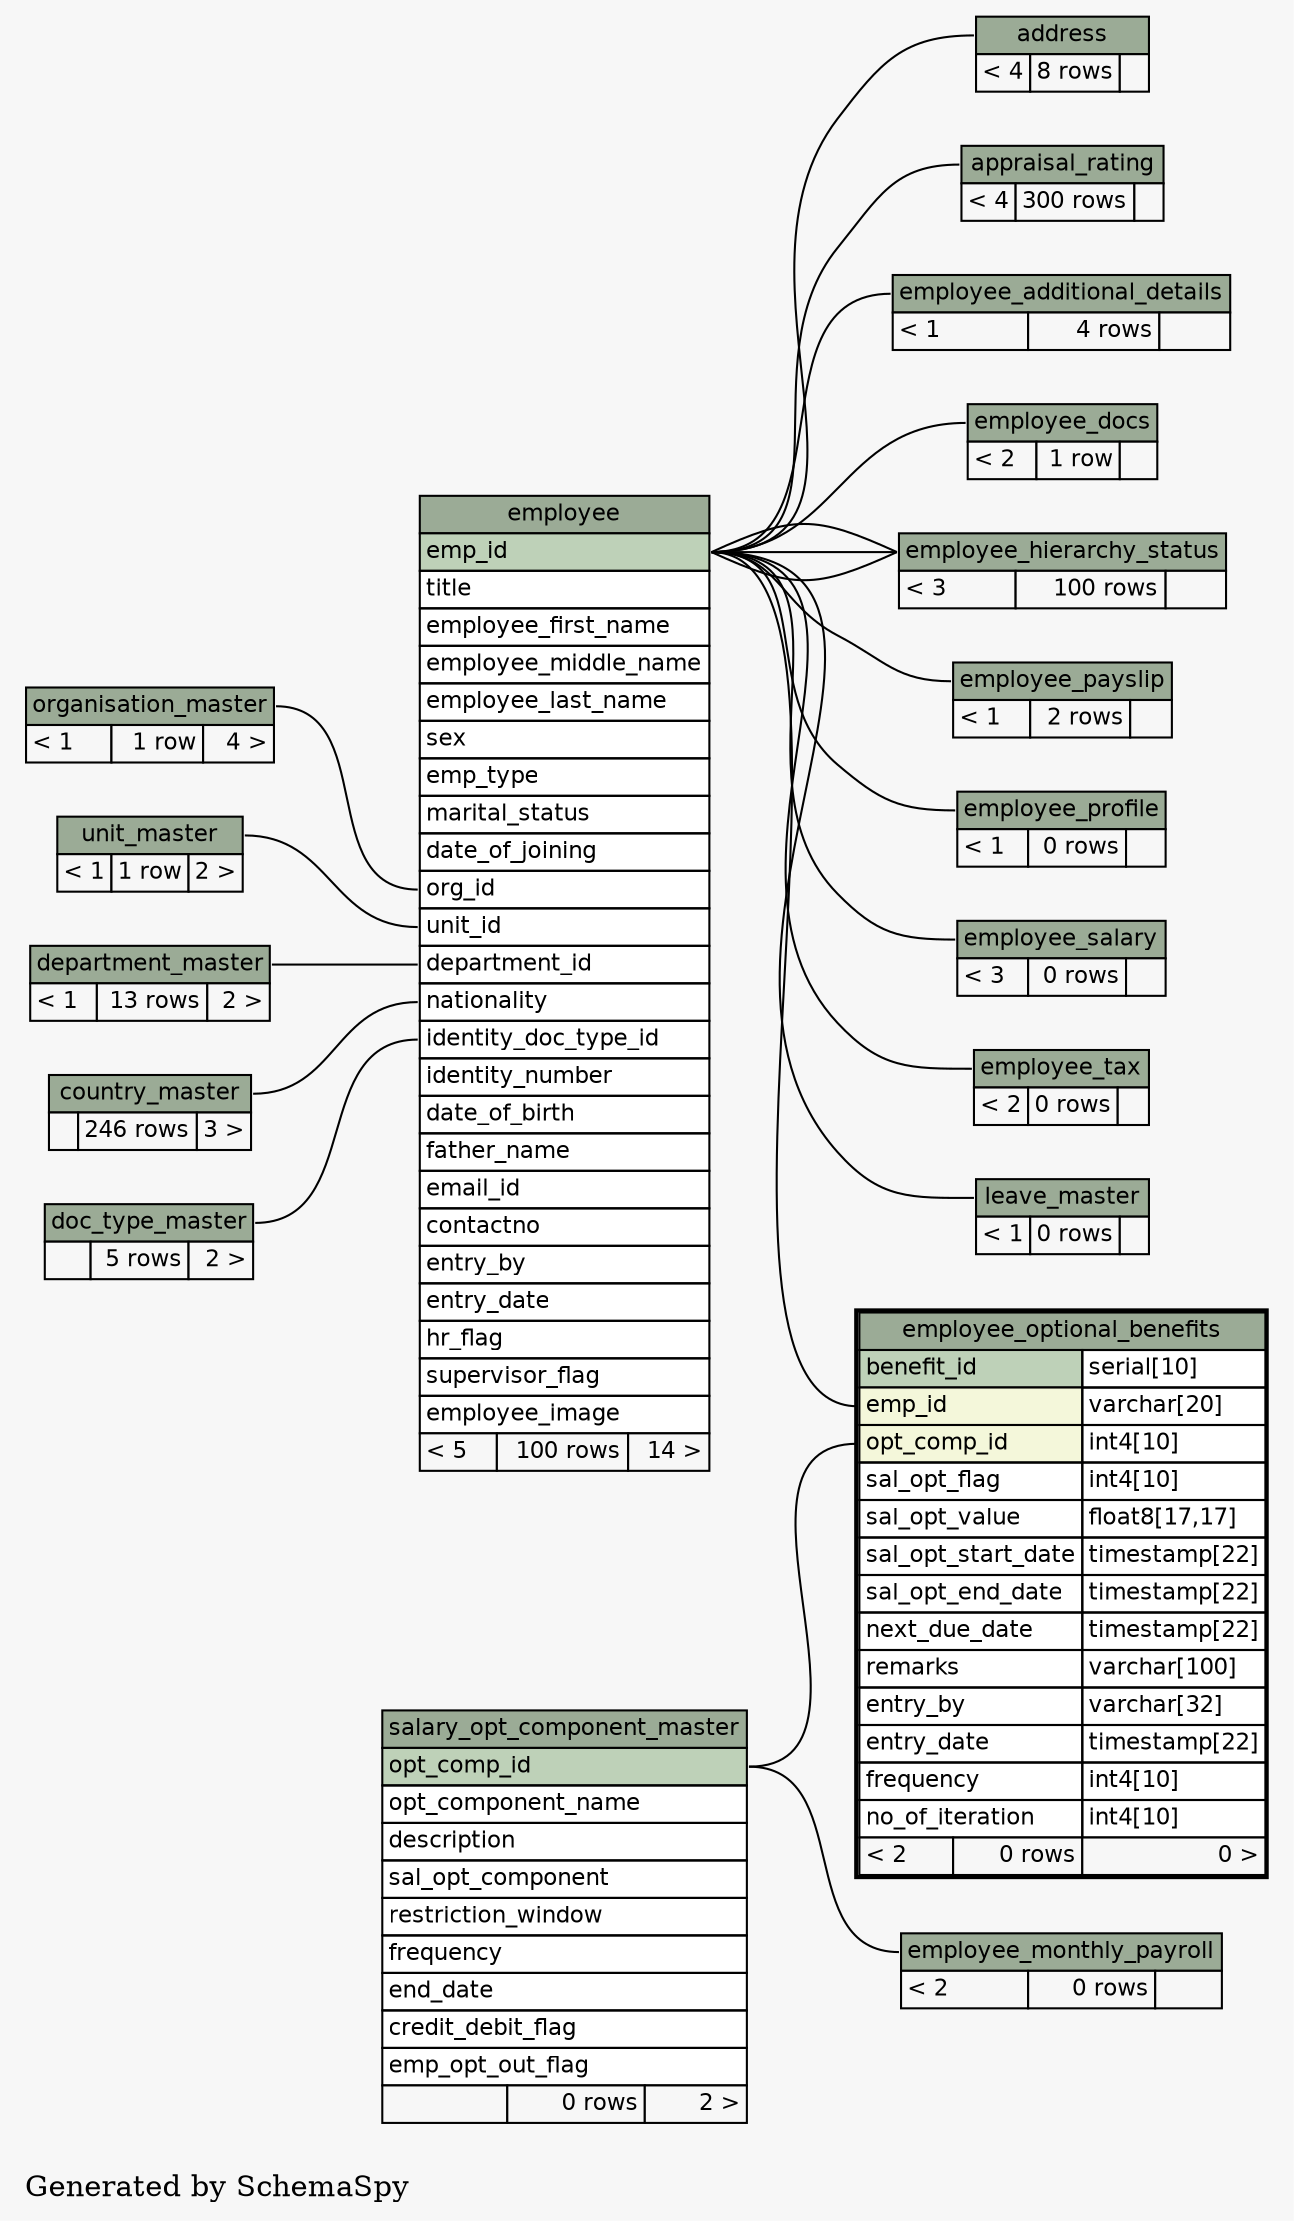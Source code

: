 // dot 2.38.0 on Windows 8.1 6.3
digraph "twoDegreesRelationshipsGraph" {
  graph [
    rankdir="RL"
    bgcolor="#f7f7f7"
    label="\nGenerated by SchemaSpy"
    labeljust="l"
  ];
  node [
    fontname="Helvetica"
    fontsize="11"
    shape="plaintext"
  ];
  edge [
    arrowsize="0.8"
  ];
  "address":"address.heading":w -> "employee":"emp_id":e [arrowtail=crowtee arrowhead=none];
  "appraisal_rating":"appraisal_rating.heading":w -> "employee":"emp_id":e [arrowtail=crowtee arrowhead=none];
  "employee":"department_id":w -> "department_master":"department_master.heading":e [arrowtail=crowodot arrowhead=none];
  "employee":"identity_doc_type_id":w -> "doc_type_master":"doc_type_master.heading":e [arrowtail=crowodot arrowhead=none];
  "employee":"nationality":w -> "country_master":"country_master.heading":e [arrowtail=crowodot arrowhead=none];
  "employee":"org_id":w -> "organisation_master":"organisation_master.heading":e [arrowtail=crowodot arrowhead=none];
  "employee":"unit_id":w -> "unit_master":"unit_master.heading":e [arrowtail=crowodot arrowhead=none];
  "employee_additional_details":"employee_additional_details.heading":w -> "employee":"emp_id":e [arrowtail=tee arrowhead=none];
  "employee_docs":"employee_docs.heading":w -> "employee":"emp_id":e [arrowtail=crowodot arrowhead=none];
  "employee_hierarchy_status":"employee_hierarchy_status.heading":w -> "employee":"emp_id":e [arrowtail=tee arrowhead=none];
  "employee_hierarchy_status":"employee_hierarchy_status.heading":w -> "employee":"emp_id":e [arrowtail=crowodot arrowhead=none];
  "employee_hierarchy_status":"employee_hierarchy_status.heading":w -> "employee":"emp_id":e [arrowtail=crowodot arrowhead=none];
  "employee_monthly_payroll":"employee_monthly_payroll.heading":w -> "salary_opt_component_master":"opt_comp_id":e [arrowtail=crowodot arrowhead=none];
  "employee_optional_benefits":"emp_id":w -> "employee":"emp_id":e [arrowtail=crowodot arrowhead=none];
  "employee_optional_benefits":"opt_comp_id":w -> "salary_opt_component_master":"opt_comp_id":e [arrowtail=crowodot arrowhead=none];
  "employee_payslip":"employee_payslip.heading":w -> "employee":"emp_id":e [arrowtail=crowodot arrowhead=none];
  "employee_profile":"employee_profile.heading":w -> "employee":"emp_id":e [arrowtail=tee arrowhead=none];
  "employee_salary":"employee_salary.heading":w -> "employee":"emp_id":e [arrowtail=crowtee arrowhead=none];
  "employee_tax":"employee_tax.heading":w -> "employee":"emp_id":e [arrowtail=crowtee arrowhead=none];
  "leave_master":"leave_master.heading":w -> "employee":"emp_id":e [arrowtail=tee arrowhead=none];
  "address" [
    label=<
    <TABLE BORDER="0" CELLBORDER="1" CELLSPACING="0" BGCOLOR="#ffffff">
      <TR><TD PORT="address.heading" COLSPAN="3" BGCOLOR="#9bab96" ALIGN="CENTER">address</TD></TR>
      <TR><TD ALIGN="LEFT" BGCOLOR="#f7f7f7">&lt; 4</TD><TD ALIGN="RIGHT" BGCOLOR="#f7f7f7">8 rows</TD><TD ALIGN="RIGHT" BGCOLOR="#f7f7f7">  </TD></TR>
    </TABLE>>
    URL="address.html#graph"
    tooltip="address"
  ];
  "appraisal_rating" [
    label=<
    <TABLE BORDER="0" CELLBORDER="1" CELLSPACING="0" BGCOLOR="#ffffff">
      <TR><TD PORT="appraisal_rating.heading" COLSPAN="3" BGCOLOR="#9bab96" ALIGN="CENTER">appraisal_rating</TD></TR>
      <TR><TD ALIGN="LEFT" BGCOLOR="#f7f7f7">&lt; 4</TD><TD ALIGN="RIGHT" BGCOLOR="#f7f7f7">300 rows</TD><TD ALIGN="RIGHT" BGCOLOR="#f7f7f7">  </TD></TR>
    </TABLE>>
    URL="appraisal_rating.html#graph"
    tooltip="appraisal_rating"
  ];
  "country_master" [
    label=<
    <TABLE BORDER="0" CELLBORDER="1" CELLSPACING="0" BGCOLOR="#ffffff">
      <TR><TD PORT="country_master.heading" COLSPAN="3" BGCOLOR="#9bab96" ALIGN="CENTER">country_master</TD></TR>
      <TR><TD ALIGN="LEFT" BGCOLOR="#f7f7f7">  </TD><TD ALIGN="RIGHT" BGCOLOR="#f7f7f7">246 rows</TD><TD ALIGN="RIGHT" BGCOLOR="#f7f7f7">3 &gt;</TD></TR>
    </TABLE>>
    URL="country_master.html#graph"
    tooltip="country_master"
  ];
  "department_master" [
    label=<
    <TABLE BORDER="0" CELLBORDER="1" CELLSPACING="0" BGCOLOR="#ffffff">
      <TR><TD PORT="department_master.heading" COLSPAN="3" BGCOLOR="#9bab96" ALIGN="CENTER">department_master</TD></TR>
      <TR><TD ALIGN="LEFT" BGCOLOR="#f7f7f7">&lt; 1</TD><TD ALIGN="RIGHT" BGCOLOR="#f7f7f7">13 rows</TD><TD ALIGN="RIGHT" BGCOLOR="#f7f7f7">2 &gt;</TD></TR>
    </TABLE>>
    URL="department_master.html#graph"
    tooltip="department_master"
  ];
  "doc_type_master" [
    label=<
    <TABLE BORDER="0" CELLBORDER="1" CELLSPACING="0" BGCOLOR="#ffffff">
      <TR><TD PORT="doc_type_master.heading" COLSPAN="3" BGCOLOR="#9bab96" ALIGN="CENTER">doc_type_master</TD></TR>
      <TR><TD ALIGN="LEFT" BGCOLOR="#f7f7f7">  </TD><TD ALIGN="RIGHT" BGCOLOR="#f7f7f7">5 rows</TD><TD ALIGN="RIGHT" BGCOLOR="#f7f7f7">2 &gt;</TD></TR>
    </TABLE>>
    URL="doc_type_master.html#graph"
    tooltip="doc_type_master"
  ];
  "employee" [
    label=<
    <TABLE BORDER="0" CELLBORDER="1" CELLSPACING="0" BGCOLOR="#ffffff">
      <TR><TD PORT="employee.heading" COLSPAN="3" BGCOLOR="#9bab96" ALIGN="CENTER">employee</TD></TR>
      <TR><TD PORT="emp_id" COLSPAN="3" BGCOLOR="#bed1b8" ALIGN="LEFT">emp_id</TD></TR>
      <TR><TD PORT="title" COLSPAN="3" ALIGN="LEFT">title</TD></TR>
      <TR><TD PORT="employee_first_name" COLSPAN="3" ALIGN="LEFT">employee_first_name</TD></TR>
      <TR><TD PORT="employee_middle_name" COLSPAN="3" ALIGN="LEFT">employee_middle_name</TD></TR>
      <TR><TD PORT="employee_last_name" COLSPAN="3" ALIGN="LEFT">employee_last_name</TD></TR>
      <TR><TD PORT="sex" COLSPAN="3" ALIGN="LEFT">sex</TD></TR>
      <TR><TD PORT="emp_type" COLSPAN="3" ALIGN="LEFT">emp_type</TD></TR>
      <TR><TD PORT="marital_status" COLSPAN="3" ALIGN="LEFT">marital_status</TD></TR>
      <TR><TD PORT="date_of_joining" COLSPAN="3" ALIGN="LEFT">date_of_joining</TD></TR>
      <TR><TD PORT="org_id" COLSPAN="3" ALIGN="LEFT">org_id</TD></TR>
      <TR><TD PORT="unit_id" COLSPAN="3" ALIGN="LEFT">unit_id</TD></TR>
      <TR><TD PORT="department_id" COLSPAN="3" ALIGN="LEFT">department_id</TD></TR>
      <TR><TD PORT="nationality" COLSPAN="3" ALIGN="LEFT">nationality</TD></TR>
      <TR><TD PORT="identity_doc_type_id" COLSPAN="3" ALIGN="LEFT">identity_doc_type_id</TD></TR>
      <TR><TD PORT="identity_number" COLSPAN="3" ALIGN="LEFT">identity_number</TD></TR>
      <TR><TD PORT="date_of_birth" COLSPAN="3" ALIGN="LEFT">date_of_birth</TD></TR>
      <TR><TD PORT="father_name" COLSPAN="3" ALIGN="LEFT">father_name</TD></TR>
      <TR><TD PORT="email_id" COLSPAN="3" ALIGN="LEFT">email_id</TD></TR>
      <TR><TD PORT="contactno" COLSPAN="3" ALIGN="LEFT">contactno</TD></TR>
      <TR><TD PORT="entry_by" COLSPAN="3" ALIGN="LEFT">entry_by</TD></TR>
      <TR><TD PORT="entry_date" COLSPAN="3" ALIGN="LEFT">entry_date</TD></TR>
      <TR><TD PORT="hr_flag" COLSPAN="3" ALIGN="LEFT">hr_flag</TD></TR>
      <TR><TD PORT="supervisor_flag" COLSPAN="3" ALIGN="LEFT">supervisor_flag</TD></TR>
      <TR><TD PORT="employee_image" COLSPAN="3" ALIGN="LEFT">employee_image</TD></TR>
      <TR><TD ALIGN="LEFT" BGCOLOR="#f7f7f7">&lt; 5</TD><TD ALIGN="RIGHT" BGCOLOR="#f7f7f7">100 rows</TD><TD ALIGN="RIGHT" BGCOLOR="#f7f7f7">14 &gt;</TD></TR>
    </TABLE>>
    URL="employee.html#graph"
    tooltip="employee"
  ];
  "employee_additional_details" [
    label=<
    <TABLE BORDER="0" CELLBORDER="1" CELLSPACING="0" BGCOLOR="#ffffff">
      <TR><TD PORT="employee_additional_details.heading" COLSPAN="3" BGCOLOR="#9bab96" ALIGN="CENTER">employee_additional_details</TD></TR>
      <TR><TD ALIGN="LEFT" BGCOLOR="#f7f7f7">&lt; 1</TD><TD ALIGN="RIGHT" BGCOLOR="#f7f7f7">4 rows</TD><TD ALIGN="RIGHT" BGCOLOR="#f7f7f7">  </TD></TR>
    </TABLE>>
    URL="employee_additional_details.html#graph"
    tooltip="employee_additional_details"
  ];
  "employee_docs" [
    label=<
    <TABLE BORDER="0" CELLBORDER="1" CELLSPACING="0" BGCOLOR="#ffffff">
      <TR><TD PORT="employee_docs.heading" COLSPAN="3" BGCOLOR="#9bab96" ALIGN="CENTER">employee_docs</TD></TR>
      <TR><TD ALIGN="LEFT" BGCOLOR="#f7f7f7">&lt; 2</TD><TD ALIGN="RIGHT" BGCOLOR="#f7f7f7">1 row</TD><TD ALIGN="RIGHT" BGCOLOR="#f7f7f7">  </TD></TR>
    </TABLE>>
    URL="employee_docs.html#graph"
    tooltip="employee_docs"
  ];
  "employee_hierarchy_status" [
    label=<
    <TABLE BORDER="0" CELLBORDER="1" CELLSPACING="0" BGCOLOR="#ffffff">
      <TR><TD PORT="employee_hierarchy_status.heading" COLSPAN="3" BGCOLOR="#9bab96" ALIGN="CENTER">employee_hierarchy_status</TD></TR>
      <TR><TD ALIGN="LEFT" BGCOLOR="#f7f7f7">&lt; 3</TD><TD ALIGN="RIGHT" BGCOLOR="#f7f7f7">100 rows</TD><TD ALIGN="RIGHT" BGCOLOR="#f7f7f7">  </TD></TR>
    </TABLE>>
    URL="employee_hierarchy_status.html#graph"
    tooltip="employee_hierarchy_status"
  ];
  "employee_monthly_payroll" [
    label=<
    <TABLE BORDER="0" CELLBORDER="1" CELLSPACING="0" BGCOLOR="#ffffff">
      <TR><TD PORT="employee_monthly_payroll.heading" COLSPAN="3" BGCOLOR="#9bab96" ALIGN="CENTER">employee_monthly_payroll</TD></TR>
      <TR><TD ALIGN="LEFT" BGCOLOR="#f7f7f7">&lt; 2</TD><TD ALIGN="RIGHT" BGCOLOR="#f7f7f7">0 rows</TD><TD ALIGN="RIGHT" BGCOLOR="#f7f7f7">  </TD></TR>
    </TABLE>>
    URL="employee_monthly_payroll.html#graph"
    tooltip="employee_monthly_payroll"
  ];
  "employee_optional_benefits" [
    label=<
    <TABLE BORDER="2" CELLBORDER="1" CELLSPACING="0" BGCOLOR="#ffffff">
      <TR><TD PORT="employee_optional_benefits.heading" COLSPAN="3" BGCOLOR="#9bab96" ALIGN="CENTER">employee_optional_benefits</TD></TR>
      <TR><TD PORT="benefit_id" COLSPAN="2" BGCOLOR="#bed1b8" ALIGN="LEFT">benefit_id</TD><TD PORT="benefit_id.type" ALIGN="LEFT">serial[10]</TD></TR>
      <TR><TD PORT="emp_id" COLSPAN="2" BGCOLOR="#f4f7da" ALIGN="LEFT">emp_id</TD><TD PORT="emp_id.type" ALIGN="LEFT">varchar[20]</TD></TR>
      <TR><TD PORT="opt_comp_id" COLSPAN="2" BGCOLOR="#f4f7da" ALIGN="LEFT">opt_comp_id</TD><TD PORT="opt_comp_id.type" ALIGN="LEFT">int4[10]</TD></TR>
      <TR><TD PORT="sal_opt_flag" COLSPAN="2" ALIGN="LEFT">sal_opt_flag</TD><TD PORT="sal_opt_flag.type" ALIGN="LEFT">int4[10]</TD></TR>
      <TR><TD PORT="sal_opt_value" COLSPAN="2" ALIGN="LEFT">sal_opt_value</TD><TD PORT="sal_opt_value.type" ALIGN="LEFT">float8[17,17]</TD></TR>
      <TR><TD PORT="sal_opt_start_date" COLSPAN="2" ALIGN="LEFT">sal_opt_start_date</TD><TD PORT="sal_opt_start_date.type" ALIGN="LEFT">timestamp[22]</TD></TR>
      <TR><TD PORT="sal_opt_end_date" COLSPAN="2" ALIGN="LEFT">sal_opt_end_date</TD><TD PORT="sal_opt_end_date.type" ALIGN="LEFT">timestamp[22]</TD></TR>
      <TR><TD PORT="next_due_date" COLSPAN="2" ALIGN="LEFT">next_due_date</TD><TD PORT="next_due_date.type" ALIGN="LEFT">timestamp[22]</TD></TR>
      <TR><TD PORT="remarks" COLSPAN="2" ALIGN="LEFT">remarks</TD><TD PORT="remarks.type" ALIGN="LEFT">varchar[100]</TD></TR>
      <TR><TD PORT="entry_by" COLSPAN="2" ALIGN="LEFT">entry_by</TD><TD PORT="entry_by.type" ALIGN="LEFT">varchar[32]</TD></TR>
      <TR><TD PORT="entry_date" COLSPAN="2" ALIGN="LEFT">entry_date</TD><TD PORT="entry_date.type" ALIGN="LEFT">timestamp[22]</TD></TR>
      <TR><TD PORT="frequency" COLSPAN="2" ALIGN="LEFT">frequency</TD><TD PORT="frequency.type" ALIGN="LEFT">int4[10]</TD></TR>
      <TR><TD PORT="no_of_iteration" COLSPAN="2" ALIGN="LEFT">no_of_iteration</TD><TD PORT="no_of_iteration.type" ALIGN="LEFT">int4[10]</TD></TR>
      <TR><TD ALIGN="LEFT" BGCOLOR="#f7f7f7">&lt; 2</TD><TD ALIGN="RIGHT" BGCOLOR="#f7f7f7">0 rows</TD><TD ALIGN="RIGHT" BGCOLOR="#f7f7f7">0 &gt;</TD></TR>
    </TABLE>>
    URL="employee_optional_benefits.html#"
    tooltip="employee_optional_benefits"
  ];
  "employee_payslip" [
    label=<
    <TABLE BORDER="0" CELLBORDER="1" CELLSPACING="0" BGCOLOR="#ffffff">
      <TR><TD PORT="employee_payslip.heading" COLSPAN="3" BGCOLOR="#9bab96" ALIGN="CENTER">employee_payslip</TD></TR>
      <TR><TD ALIGN="LEFT" BGCOLOR="#f7f7f7">&lt; 1</TD><TD ALIGN="RIGHT" BGCOLOR="#f7f7f7">2 rows</TD><TD ALIGN="RIGHT" BGCOLOR="#f7f7f7">  </TD></TR>
    </TABLE>>
    URL="employee_payslip.html#graph"
    tooltip="employee_payslip"
  ];
  "employee_profile" [
    label=<
    <TABLE BORDER="0" CELLBORDER="1" CELLSPACING="0" BGCOLOR="#ffffff">
      <TR><TD PORT="employee_profile.heading" COLSPAN="3" BGCOLOR="#9bab96" ALIGN="CENTER">employee_profile</TD></TR>
      <TR><TD ALIGN="LEFT" BGCOLOR="#f7f7f7">&lt; 1</TD><TD ALIGN="RIGHT" BGCOLOR="#f7f7f7">0 rows</TD><TD ALIGN="RIGHT" BGCOLOR="#f7f7f7">  </TD></TR>
    </TABLE>>
    URL="employee_profile.html#graph"
    tooltip="employee_profile"
  ];
  "employee_salary" [
    label=<
    <TABLE BORDER="0" CELLBORDER="1" CELLSPACING="0" BGCOLOR="#ffffff">
      <TR><TD PORT="employee_salary.heading" COLSPAN="3" BGCOLOR="#9bab96" ALIGN="CENTER">employee_salary</TD></TR>
      <TR><TD ALIGN="LEFT" BGCOLOR="#f7f7f7">&lt; 3</TD><TD ALIGN="RIGHT" BGCOLOR="#f7f7f7">0 rows</TD><TD ALIGN="RIGHT" BGCOLOR="#f7f7f7">  </TD></TR>
    </TABLE>>
    URL="employee_salary.html#graph"
    tooltip="employee_salary"
  ];
  "employee_tax" [
    label=<
    <TABLE BORDER="0" CELLBORDER="1" CELLSPACING="0" BGCOLOR="#ffffff">
      <TR><TD PORT="employee_tax.heading" COLSPAN="3" BGCOLOR="#9bab96" ALIGN="CENTER">employee_tax</TD></TR>
      <TR><TD ALIGN="LEFT" BGCOLOR="#f7f7f7">&lt; 2</TD><TD ALIGN="RIGHT" BGCOLOR="#f7f7f7">0 rows</TD><TD ALIGN="RIGHT" BGCOLOR="#f7f7f7">  </TD></TR>
    </TABLE>>
    URL="employee_tax.html#graph"
    tooltip="employee_tax"
  ];
  "leave_master" [
    label=<
    <TABLE BORDER="0" CELLBORDER="1" CELLSPACING="0" BGCOLOR="#ffffff">
      <TR><TD PORT="leave_master.heading" COLSPAN="3" BGCOLOR="#9bab96" ALIGN="CENTER">leave_master</TD></TR>
      <TR><TD ALIGN="LEFT" BGCOLOR="#f7f7f7">&lt; 1</TD><TD ALIGN="RIGHT" BGCOLOR="#f7f7f7">0 rows</TD><TD ALIGN="RIGHT" BGCOLOR="#f7f7f7">  </TD></TR>
    </TABLE>>
    URL="leave_master.html#graph"
    tooltip="leave_master"
  ];
  "organisation_master" [
    label=<
    <TABLE BORDER="0" CELLBORDER="1" CELLSPACING="0" BGCOLOR="#ffffff">
      <TR><TD PORT="organisation_master.heading" COLSPAN="3" BGCOLOR="#9bab96" ALIGN="CENTER">organisation_master</TD></TR>
      <TR><TD ALIGN="LEFT" BGCOLOR="#f7f7f7">&lt; 1</TD><TD ALIGN="RIGHT" BGCOLOR="#f7f7f7">1 row</TD><TD ALIGN="RIGHT" BGCOLOR="#f7f7f7">4 &gt;</TD></TR>
    </TABLE>>
    URL="organisation_master.html#graph"
    tooltip="organisation_master"
  ];
  "salary_opt_component_master" [
    label=<
    <TABLE BORDER="0" CELLBORDER="1" CELLSPACING="0" BGCOLOR="#ffffff">
      <TR><TD PORT="salary_opt_component_master.heading" COLSPAN="3" BGCOLOR="#9bab96" ALIGN="CENTER">salary_opt_component_master</TD></TR>
      <TR><TD PORT="opt_comp_id" COLSPAN="3" BGCOLOR="#bed1b8" ALIGN="LEFT">opt_comp_id</TD></TR>
      <TR><TD PORT="opt_component_name" COLSPAN="3" ALIGN="LEFT">opt_component_name</TD></TR>
      <TR><TD PORT="description" COLSPAN="3" ALIGN="LEFT">description</TD></TR>
      <TR><TD PORT="sal_opt_component" COLSPAN="3" ALIGN="LEFT">sal_opt_component</TD></TR>
      <TR><TD PORT="restriction_window" COLSPAN="3" ALIGN="LEFT">restriction_window</TD></TR>
      <TR><TD PORT="frequency" COLSPAN="3" ALIGN="LEFT">frequency</TD></TR>
      <TR><TD PORT="end_date" COLSPAN="3" ALIGN="LEFT">end_date</TD></TR>
      <TR><TD PORT="credit_debit_flag" COLSPAN="3" ALIGN="LEFT">credit_debit_flag</TD></TR>
      <TR><TD PORT="emp_opt_out_flag" COLSPAN="3" ALIGN="LEFT">emp_opt_out_flag</TD></TR>
      <TR><TD ALIGN="LEFT" BGCOLOR="#f7f7f7">  </TD><TD ALIGN="RIGHT" BGCOLOR="#f7f7f7">0 rows</TD><TD ALIGN="RIGHT" BGCOLOR="#f7f7f7">2 &gt;</TD></TR>
    </TABLE>>
    URL="salary_opt_component_master.html#graph"
    tooltip="salary_opt_component_master"
  ];
  "unit_master" [
    label=<
    <TABLE BORDER="0" CELLBORDER="1" CELLSPACING="0" BGCOLOR="#ffffff">
      <TR><TD PORT="unit_master.heading" COLSPAN="3" BGCOLOR="#9bab96" ALIGN="CENTER">unit_master</TD></TR>
      <TR><TD ALIGN="LEFT" BGCOLOR="#f7f7f7">&lt; 1</TD><TD ALIGN="RIGHT" BGCOLOR="#f7f7f7">1 row</TD><TD ALIGN="RIGHT" BGCOLOR="#f7f7f7">2 &gt;</TD></TR>
    </TABLE>>
    URL="unit_master.html#graph"
    tooltip="unit_master"
  ];
}
